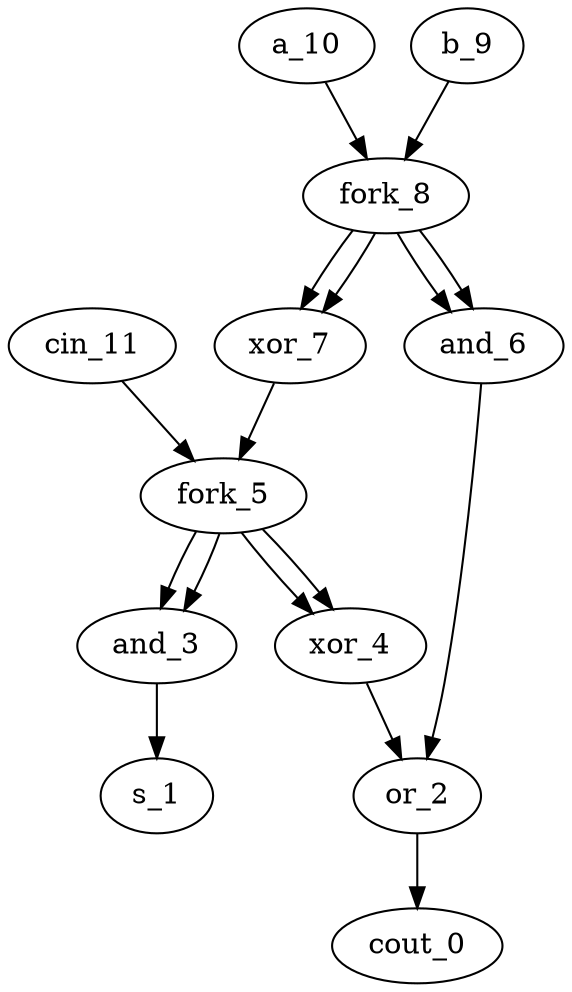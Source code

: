 digraph G {
    or_2 -> cout_0
    and_3 -> s_1
    and_6 -> or_2
    xor_4 -> or_2
    fork_5 -> and_3
    fork_5 -> and_3
    fork_5 -> xor_4
    fork_5 -> xor_4
    cin_11 -> fork_5
    xor_7 -> fork_5
    fork_8 -> and_6
    fork_8 -> and_6
    fork_8 -> xor_7
    fork_8 -> xor_7
    a_10 -> fork_8
    b_9 -> fork_8
}
